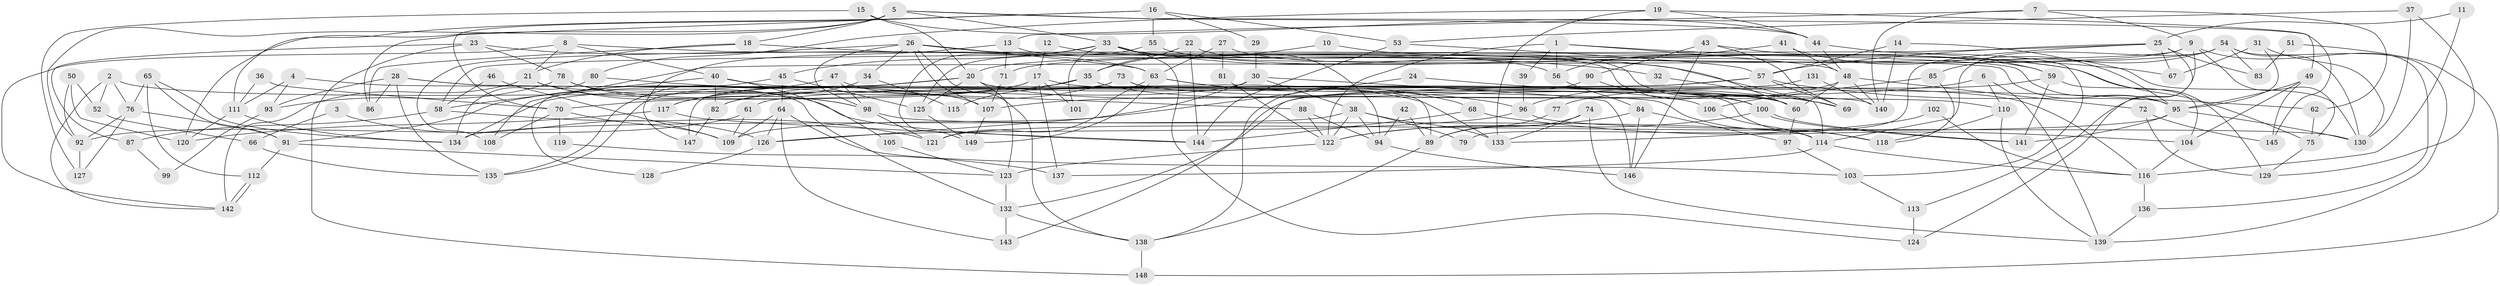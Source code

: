 // Generated by graph-tools (version 1.1) at 2025/36/03/09/25 02:36:14]
// undirected, 149 vertices, 298 edges
graph export_dot {
graph [start="1"]
  node [color=gray90,style=filled];
  1;
  2;
  3;
  4;
  5;
  6;
  7;
  8;
  9;
  10;
  11;
  12;
  13;
  14;
  15;
  16;
  17;
  18;
  19;
  20;
  21;
  22;
  23;
  24;
  25;
  26;
  27;
  28;
  29;
  30;
  31;
  32;
  33;
  34;
  35;
  36;
  37;
  38;
  39;
  40;
  41;
  42;
  43;
  44;
  45;
  46;
  47;
  48;
  49;
  50;
  51;
  52;
  53;
  54;
  55;
  56;
  57;
  58;
  59;
  60;
  61;
  62;
  63;
  64;
  65;
  66;
  67;
  68;
  69;
  70;
  71;
  72;
  73;
  74;
  75;
  76;
  77;
  78;
  79;
  80;
  81;
  82;
  83;
  84;
  85;
  86;
  87;
  88;
  89;
  90;
  91;
  92;
  93;
  94;
  95;
  96;
  97;
  98;
  99;
  100;
  101;
  102;
  103;
  104;
  105;
  106;
  107;
  108;
  109;
  110;
  111;
  112;
  113;
  114;
  115;
  116;
  117;
  118;
  119;
  120;
  121;
  122;
  123;
  124;
  125;
  126;
  127;
  128;
  129;
  130;
  131;
  132;
  133;
  134;
  135;
  136;
  137;
  138;
  139;
  140;
  141;
  142;
  143;
  144;
  145;
  146;
  147;
  148;
  149;
  1 -- 122;
  1 -- 56;
  1 -- 39;
  1 -- 48;
  1 -- 67;
  2 -- 142;
  2 -- 60;
  2 -- 52;
  2 -- 76;
  3 -- 66;
  3 -- 126;
  4 -- 95;
  4 -- 93;
  4 -- 111;
  5 -- 44;
  5 -- 70;
  5 -- 18;
  5 -- 33;
  5 -- 92;
  5 -- 120;
  5 -- 145;
  6 -- 139;
  6 -- 107;
  6 -- 110;
  7 -- 13;
  7 -- 140;
  7 -- 9;
  7 -- 62;
  8 -- 95;
  8 -- 142;
  8 -- 21;
  8 -- 40;
  9 -- 20;
  9 -- 75;
  9 -- 108;
  9 -- 113;
  9 -- 136;
  10 -- 129;
  10 -- 35;
  11 -- 116;
  11 -- 25;
  12 -- 17;
  12 -- 56;
  13 -- 60;
  13 -- 71;
  13 -- 147;
  14 -- 57;
  14 -- 95;
  14 -- 140;
  15 -- 20;
  15 -- 127;
  15 -- 44;
  16 -- 111;
  16 -- 53;
  16 -- 29;
  16 -- 55;
  16 -- 86;
  17 -- 134;
  17 -- 116;
  17 -- 70;
  17 -- 101;
  17 -- 137;
  18 -- 86;
  18 -- 21;
  18 -- 95;
  19 -- 49;
  19 -- 80;
  19 -- 44;
  19 -- 133;
  20 -- 135;
  20 -- 118;
  20 -- 91;
  20 -- 106;
  20 -- 123;
  20 -- 125;
  21 -- 98;
  21 -- 132;
  21 -- 142;
  21 -- 144;
  22 -- 144;
  22 -- 60;
  22 -- 35;
  23 -- 63;
  23 -- 78;
  23 -- 87;
  23 -- 148;
  24 -- 109;
  24 -- 69;
  25 -- 67;
  25 -- 58;
  25 -- 57;
  25 -- 79;
  25 -- 83;
  25 -- 124;
  26 -- 138;
  26 -- 63;
  26 -- 32;
  26 -- 34;
  26 -- 98;
  26 -- 107;
  26 -- 108;
  27 -- 60;
  27 -- 63;
  27 -- 81;
  28 -- 118;
  28 -- 140;
  28 -- 86;
  28 -- 93;
  28 -- 135;
  29 -- 30;
  30 -- 126;
  30 -- 38;
  30 -- 82;
  30 -- 146;
  31 -- 95;
  31 -- 130;
  31 -- 67;
  32 -- 69;
  33 -- 75;
  33 -- 45;
  33 -- 94;
  33 -- 101;
  33 -- 114;
  33 -- 124;
  33 -- 149;
  34 -- 117;
  34 -- 115;
  35 -- 117;
  35 -- 100;
  35 -- 115;
  36 -- 70;
  36 -- 111;
  37 -- 129;
  37 -- 130;
  37 -- 53;
  38 -- 94;
  38 -- 122;
  38 -- 79;
  38 -- 133;
  38 -- 134;
  39 -- 96;
  40 -- 82;
  40 -- 58;
  40 -- 60;
  40 -- 105;
  41 -- 48;
  41 -- 130;
  41 -- 56;
  42 -- 94;
  42 -- 89;
  43 -- 146;
  43 -- 59;
  43 -- 69;
  43 -- 90;
  44 -- 48;
  44 -- 103;
  45 -- 64;
  45 -- 125;
  45 -- 128;
  46 -- 109;
  46 -- 58;
  47 -- 107;
  47 -- 98;
  47 -- 135;
  48 -- 60;
  48 -- 72;
  48 -- 96;
  48 -- 140;
  49 -- 95;
  49 -- 104;
  49 -- 145;
  50 -- 92;
  50 -- 120;
  50 -- 52;
  51 -- 83;
  51 -- 148;
  52 -- 66;
  53 -- 57;
  53 -- 144;
  54 -- 139;
  54 -- 114;
  54 -- 71;
  54 -- 83;
  54 -- 85;
  54 -- 130;
  55 -- 125;
  55 -- 59;
  56 -- 84;
  57 -- 61;
  57 -- 62;
  57 -- 69;
  57 -- 143;
  58 -- 121;
  58 -- 87;
  59 -- 141;
  59 -- 77;
  59 -- 104;
  60 -- 97;
  61 -- 109;
  61 -- 92;
  62 -- 75;
  63 -- 121;
  63 -- 149;
  63 -- 68;
  63 -- 96;
  64 -- 143;
  64 -- 103;
  64 -- 109;
  64 -- 126;
  65 -- 91;
  65 -- 76;
  65 -- 112;
  65 -- 134;
  66 -- 135;
  68 -- 144;
  68 -- 104;
  70 -- 108;
  70 -- 109;
  70 -- 119;
  71 -- 107;
  72 -- 145;
  72 -- 129;
  73 -- 110;
  73 -- 82;
  73 -- 89;
  73 -- 147;
  74 -- 89;
  74 -- 133;
  74 -- 139;
  75 -- 129;
  76 -- 91;
  76 -- 92;
  76 -- 127;
  77 -- 89;
  78 -- 133;
  78 -- 98;
  78 -- 93;
  80 -- 134;
  80 -- 88;
  81 -- 122;
  82 -- 147;
  84 -- 97;
  84 -- 122;
  84 -- 146;
  85 -- 106;
  85 -- 118;
  87 -- 99;
  88 -- 122;
  88 -- 94;
  89 -- 138;
  90 -- 100;
  90 -- 138;
  91 -- 112;
  91 -- 123;
  92 -- 127;
  93 -- 99;
  94 -- 146;
  95 -- 130;
  95 -- 121;
  95 -- 141;
  96 -- 126;
  96 -- 130;
  97 -- 103;
  98 -- 114;
  98 -- 121;
  100 -- 141;
  100 -- 141;
  100 -- 122;
  102 -- 116;
  102 -- 133;
  103 -- 113;
  104 -- 116;
  105 -- 123;
  106 -- 114;
  107 -- 149;
  110 -- 139;
  110 -- 118;
  111 -- 134;
  111 -- 120;
  112 -- 142;
  112 -- 142;
  113 -- 124;
  114 -- 116;
  114 -- 137;
  116 -- 136;
  117 -- 144;
  117 -- 120;
  119 -- 137;
  122 -- 123;
  123 -- 132;
  125 -- 149;
  126 -- 128;
  131 -- 140;
  131 -- 132;
  132 -- 138;
  132 -- 143;
  136 -- 139;
  138 -- 148;
}

